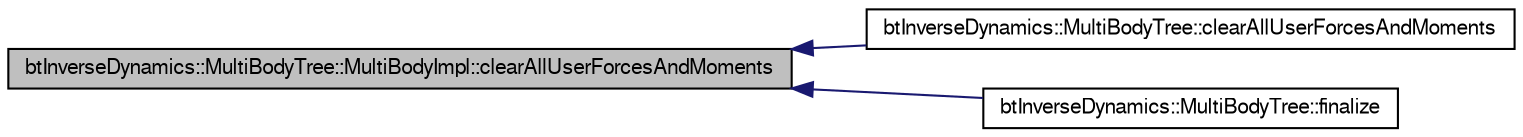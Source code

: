 digraph G
{
  bgcolor="transparent";
  edge [fontname="FreeSans",fontsize=10,labelfontname="FreeSans",labelfontsize=10];
  node [fontname="FreeSans",fontsize=10,shape=record];
  rankdir=LR;
  Node1 [label="btInverseDynamics::MultiBodyTree::MultiBodyImpl::clearAllUserForcesAndMoments",height=0.2,width=0.4,color="black", fillcolor="grey75", style="filled" fontcolor="black"];
  Node1 -> Node2 [dir=back,color="midnightblue",fontsize=10,style="solid"];
  Node2 [label="btInverseDynamics::MultiBodyTree::clearAllUserForcesAndMoments",height=0.2,width=0.4,color="black",URL="$classbt_inverse_dynamics_1_1_multi_body_tree.html#66402f51ab131c39a4d309196ff7c743",tooltip="set all user forces and moments to zero"];
  Node1 -> Node3 [dir=back,color="midnightblue",fontsize=10,style="solid"];
  Node3 [label="btInverseDynamics::MultiBodyTree::finalize",height=0.2,width=0.4,color="black",URL="$classbt_inverse_dynamics_1_1_multi_body_tree.html#c82772ed5bebb1edd6513c03ebd719c2"];
}
